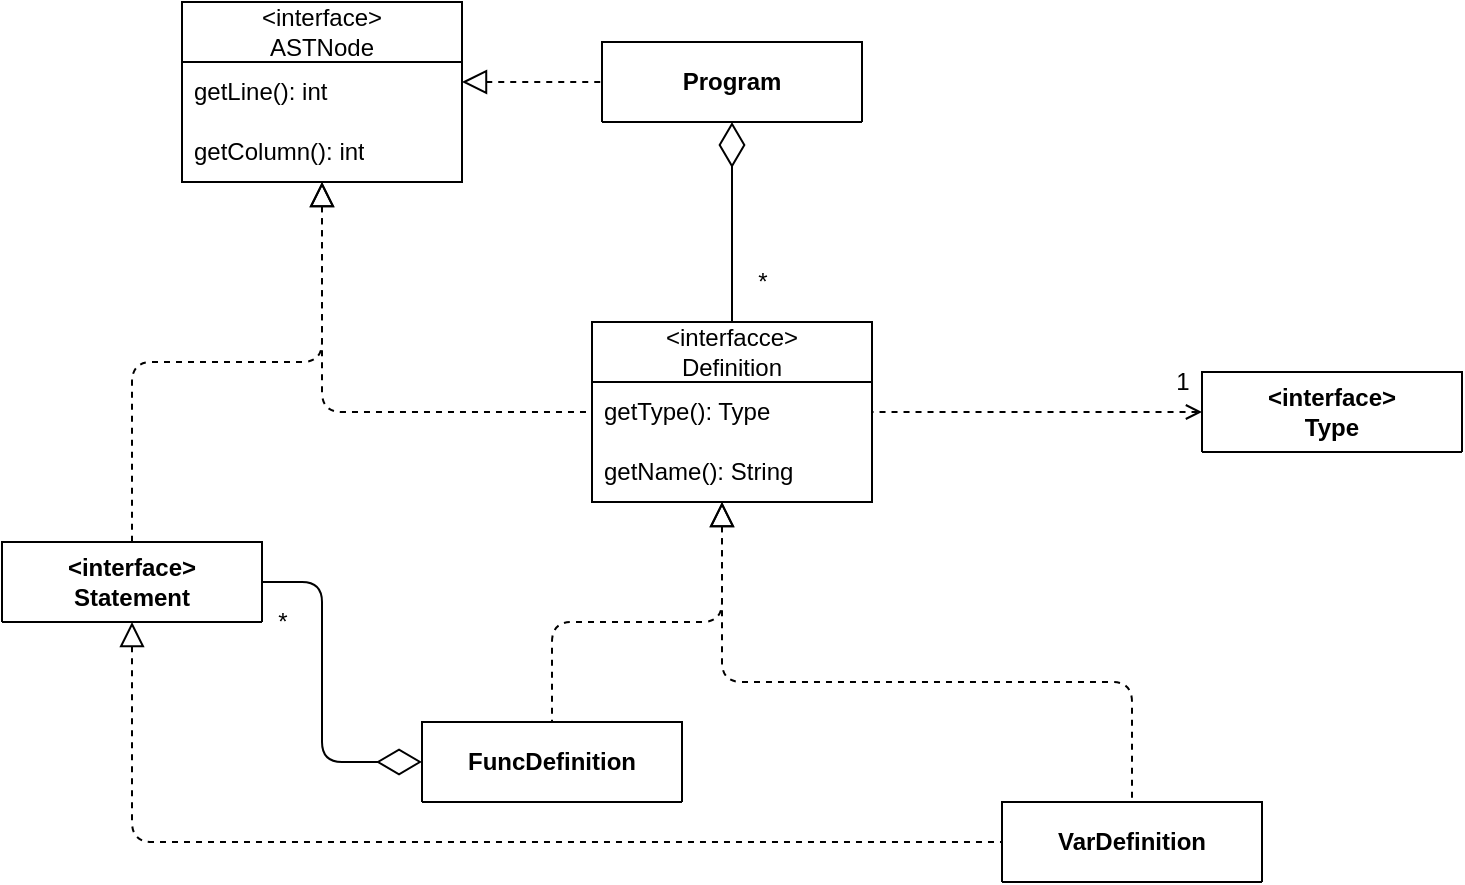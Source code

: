 <mxfile>
    <diagram id="cOqJ7WzE9Tr0S7Xs06jF" name="Page-1">
        <mxGraphModel dx="1626" dy="523" grid="1" gridSize="10" guides="1" tooltips="1" connect="1" arrows="1" fold="1" page="1" pageScale="1" pageWidth="850" pageHeight="1100" math="0" shadow="0">
            <root>
                <mxCell id="0"/>
                <mxCell id="1" parent="0"/>
                <mxCell id="2" value="&amp;lt;interface&amp;gt;&lt;br&gt;ASTNode" style="swimlane;fontStyle=0;childLayout=stackLayout;horizontal=1;startSize=30;horizontalStack=0;resizeParent=1;resizeParentMax=0;resizeLast=0;collapsible=1;marginBottom=0;whiteSpace=wrap;html=1;" parent="1" vertex="1">
                    <mxGeometry x="150" y="40" width="140" height="90" as="geometry"/>
                </mxCell>
                <mxCell id="3" value="getLine(): int" style="text;strokeColor=none;fillColor=none;align=left;verticalAlign=middle;spacingLeft=4;spacingRight=4;overflow=hidden;points=[[0,0.5],[1,0.5]];portConstraint=eastwest;rotatable=0;whiteSpace=wrap;html=1;" parent="2" vertex="1">
                    <mxGeometry y="30" width="140" height="30" as="geometry"/>
                </mxCell>
                <mxCell id="4" value="getColumn(): int" style="text;strokeColor=none;fillColor=none;align=left;verticalAlign=middle;spacingLeft=4;spacingRight=4;overflow=hidden;points=[[0,0.5],[1,0.5]];portConstraint=eastwest;rotatable=0;whiteSpace=wrap;html=1;" parent="2" vertex="1">
                    <mxGeometry y="60" width="140" height="30" as="geometry"/>
                </mxCell>
                <mxCell id="18" style="edgeStyle=none;html=1;entryX=0.5;entryY=1;entryDx=0;entryDy=0;startArrow=none;startFill=0;endArrow=diamondThin;endFill=0;endSize=20;" parent="1" source="6" target="12" edge="1">
                    <mxGeometry relative="1" as="geometry"/>
                </mxCell>
                <mxCell id="6" value="&amp;lt;interfacce&amp;gt;&lt;br&gt;Definition" style="swimlane;fontStyle=0;childLayout=stackLayout;horizontal=1;startSize=30;horizontalStack=0;resizeParent=1;resizeParentMax=0;resizeLast=0;collapsible=1;marginBottom=0;whiteSpace=wrap;html=1;" parent="1" vertex="1">
                    <mxGeometry x="355" y="200" width="140" height="90" as="geometry"/>
                </mxCell>
                <mxCell id="8" value="getType(): Type" style="text;strokeColor=none;fillColor=none;align=left;verticalAlign=middle;spacingLeft=4;spacingRight=4;overflow=hidden;points=[[0,0.5],[1,0.5]];portConstraint=eastwest;rotatable=0;whiteSpace=wrap;html=1;" parent="6" vertex="1">
                    <mxGeometry y="30" width="140" height="30" as="geometry"/>
                </mxCell>
                <mxCell id="9" value="getName(): String" style="text;strokeColor=none;fillColor=none;align=left;verticalAlign=middle;spacingLeft=4;spacingRight=4;overflow=hidden;points=[[0,0.5],[1,0.5]];portConstraint=eastwest;rotatable=0;whiteSpace=wrap;html=1;" parent="6" vertex="1">
                    <mxGeometry y="60" width="140" height="30" as="geometry"/>
                </mxCell>
                <mxCell id="10" value="&amp;lt;interface&amp;gt;&lt;br&gt;Type" style="swimlane;whiteSpace=wrap;html=1;startSize=40;" parent="1" vertex="1">
                    <mxGeometry x="660" y="225" width="130" height="40" as="geometry"/>
                </mxCell>
                <mxCell id="11" value="" style="endArrow=none;dashed=1;html=1;entryX=1;entryY=0.5;entryDx=0;entryDy=0;startArrow=open;startFill=0;exitX=0;exitY=0.5;exitDx=0;exitDy=0;" parent="1" source="10" target="8" edge="1">
                    <mxGeometry width="50" height="50" relative="1" as="geometry">
                        <mxPoint x="590" y="210" as="sourcePoint"/>
                        <mxPoint x="450" y="230" as="targetPoint"/>
                    </mxGeometry>
                </mxCell>
                <mxCell id="12" value="Program" style="swimlane;whiteSpace=wrap;html=1;startSize=40;" parent="1" vertex="1">
                    <mxGeometry x="360" y="60" width="130" height="40" as="geometry"/>
                </mxCell>
                <mxCell id="13" value="&amp;lt;interface&amp;gt;&lt;br&gt;Statement" style="swimlane;whiteSpace=wrap;html=1;startSize=40;" parent="1" vertex="1">
                    <mxGeometry x="60" y="310" width="130" height="40" as="geometry"/>
                </mxCell>
                <mxCell id="14" value="FuncDefinition" style="swimlane;whiteSpace=wrap;html=1;startSize=40;" parent="1" vertex="1">
                    <mxGeometry x="270" y="400" width="130" height="40" as="geometry"/>
                </mxCell>
                <mxCell id="15" value="VarDefinition" style="swimlane;whiteSpace=wrap;html=1;startSize=40;" parent="1" vertex="1">
                    <mxGeometry x="560" y="440" width="130" height="40" as="geometry"/>
                </mxCell>
                <mxCell id="17" value="" style="endArrow=none;dashed=1;html=1;startArrow=block;startFill=0;entryX=0;entryY=0.5;entryDx=0;entryDy=0;endSize=6;startSize=10;" parent="1" target="12" edge="1">
                    <mxGeometry width="50" height="50" relative="1" as="geometry">
                        <mxPoint x="290" y="80" as="sourcePoint"/>
                        <mxPoint x="450" y="250" as="targetPoint"/>
                    </mxGeometry>
                </mxCell>
                <mxCell id="19" value="" style="endArrow=none;dashed=1;html=1;startArrow=block;startFill=0;entryX=0.5;entryY=0;entryDx=0;entryDy=0;endSize=6;startSize=10;exitX=0.5;exitY=1;exitDx=0;exitDy=0;exitPerimeter=0;" parent="1" source="4" target="13" edge="1">
                    <mxGeometry width="50" height="50" relative="1" as="geometry">
                        <mxPoint x="300" y="90" as="sourcePoint"/>
                        <mxPoint x="370" y="90" as="targetPoint"/>
                        <Array as="points">
                            <mxPoint x="220" y="220"/>
                            <mxPoint x="125" y="220"/>
                        </Array>
                    </mxGeometry>
                </mxCell>
                <mxCell id="20" value="" style="endArrow=none;dashed=1;html=1;startArrow=block;startFill=0;entryX=0;entryY=0.5;entryDx=0;entryDy=0;endSize=6;startSize=10;" parent="1" target="8" edge="1">
                    <mxGeometry width="50" height="50" relative="1" as="geometry">
                        <mxPoint x="220" y="130" as="sourcePoint"/>
                        <mxPoint x="380" y="100" as="targetPoint"/>
                        <Array as="points">
                            <mxPoint x="220" y="245"/>
                        </Array>
                    </mxGeometry>
                </mxCell>
                <mxCell id="21" value="" style="endArrow=none;dashed=1;html=1;startArrow=block;startFill=0;entryX=0;entryY=0.5;entryDx=0;entryDy=0;endSize=6;startSize=10;exitX=0.5;exitY=1;exitDx=0;exitDy=0;" parent="1" source="13" target="15" edge="1">
                    <mxGeometry width="50" height="50" relative="1" as="geometry">
                        <mxPoint x="320" y="110" as="sourcePoint"/>
                        <mxPoint x="390" y="110" as="targetPoint"/>
                        <Array as="points">
                            <mxPoint x="125" y="460"/>
                        </Array>
                    </mxGeometry>
                </mxCell>
                <mxCell id="22" value="" style="endArrow=none;dashed=1;html=1;startArrow=block;startFill=0;entryX=0.5;entryY=0;entryDx=0;entryDy=0;endSize=6;startSize=10;" parent="1" target="14" edge="1">
                    <mxGeometry width="50" height="50" relative="1" as="geometry">
                        <mxPoint x="420" y="290" as="sourcePoint"/>
                        <mxPoint x="400" y="120" as="targetPoint"/>
                        <Array as="points">
                            <mxPoint x="420" y="350"/>
                            <mxPoint x="335" y="350"/>
                        </Array>
                    </mxGeometry>
                </mxCell>
                <mxCell id="23" value="" style="endArrow=none;dashed=1;html=1;startArrow=block;startFill=0;entryX=0.5;entryY=0;entryDx=0;entryDy=0;endSize=6;startSize=10;" parent="1" target="15" edge="1">
                    <mxGeometry width="50" height="50" relative="1" as="geometry">
                        <mxPoint x="420" y="290" as="sourcePoint"/>
                        <mxPoint x="410" y="130" as="targetPoint"/>
                        <Array as="points">
                            <mxPoint x="420" y="380"/>
                            <mxPoint x="625" y="380"/>
                        </Array>
                    </mxGeometry>
                </mxCell>
                <mxCell id="24" style="edgeStyle=none;html=1;entryX=0;entryY=0.5;entryDx=0;entryDy=0;startArrow=none;startFill=0;endArrow=diamondThin;endFill=0;endSize=20;exitX=1;exitY=0.5;exitDx=0;exitDy=0;" parent="1" source="13" target="14" edge="1">
                    <mxGeometry relative="1" as="geometry">
                        <mxPoint x="435" y="210" as="sourcePoint"/>
                        <mxPoint x="435" y="110" as="targetPoint"/>
                        <Array as="points">
                            <mxPoint x="220" y="330"/>
                            <mxPoint x="220" y="420"/>
                        </Array>
                    </mxGeometry>
                </mxCell>
                <mxCell id="25" value="1" style="text;html=1;align=center;verticalAlign=middle;resizable=0;points=[];autosize=1;strokeColor=none;fillColor=none;" parent="1" vertex="1">
                    <mxGeometry x="635" y="215" width="30" height="30" as="geometry"/>
                </mxCell>
                <mxCell id="26" value="*" style="text;html=1;align=center;verticalAlign=middle;resizable=0;points=[];autosize=1;strokeColor=none;fillColor=none;" parent="1" vertex="1">
                    <mxGeometry x="185" y="335" width="30" height="30" as="geometry"/>
                </mxCell>
                <mxCell id="27" value="*" style="text;html=1;align=center;verticalAlign=middle;resizable=0;points=[];autosize=1;strokeColor=none;fillColor=none;" parent="1" vertex="1">
                    <mxGeometry x="425" y="165" width="30" height="30" as="geometry"/>
                </mxCell>
            </root>
        </mxGraphModel>
    </diagram>
</mxfile>